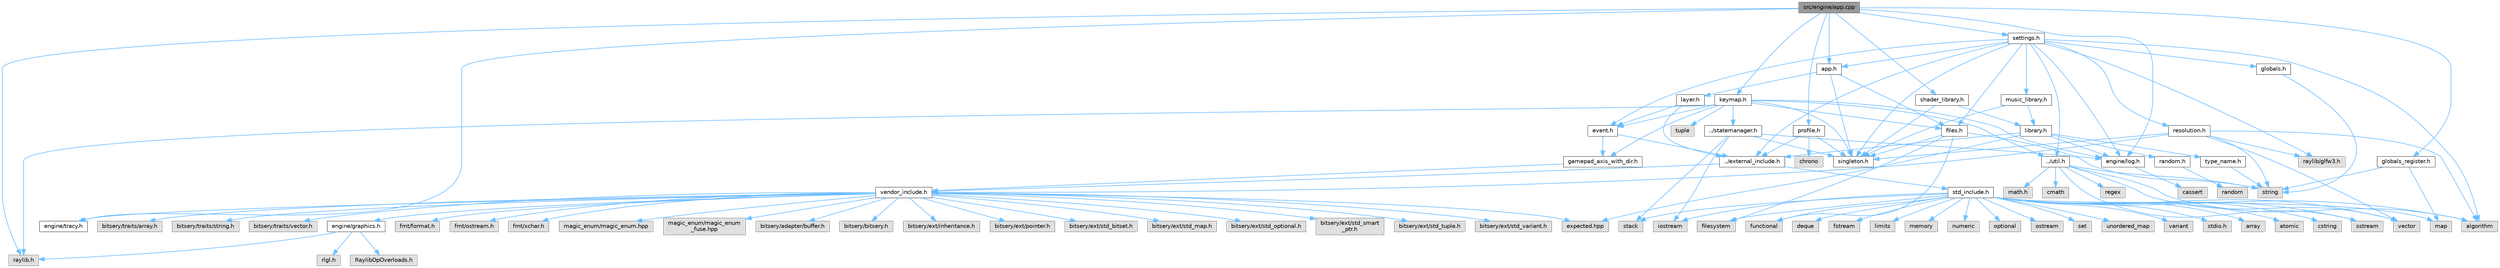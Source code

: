 digraph "src/engine/app.cpp"
{
 // LATEX_PDF_SIZE
  bgcolor="transparent";
  edge [fontname=Helvetica,fontsize=10,labelfontname=Helvetica,labelfontsize=10];
  node [fontname=Helvetica,fontsize=10,shape=box,height=0.2,width=0.4];
  Node1 [label="src/engine/app.cpp",height=0.2,width=0.4,color="gray40", fillcolor="grey60", style="filled", fontcolor="black",tooltip=" "];
  Node1 -> Node2 [color="steelblue1",style="solid"];
  Node2 [label="app.h",height=0.2,width=0.4,color="grey40", fillcolor="white", style="filled",URL="$d2/d39/app_8h.html",tooltip=" "];
  Node2 -> Node3 [color="steelblue1",style="solid"];
  Node3 [label="files.h",height=0.2,width=0.4,color="grey40", fillcolor="white", style="filled",URL="$dd/d20/files_8h.html",tooltip=" "];
  Node3 -> Node4 [color="steelblue1",style="solid"];
  Node4 [label="filesystem",height=0.2,width=0.4,color="grey60", fillcolor="#E0E0E0", style="filled",tooltip=" "];
  Node3 -> Node5 [color="steelblue1",style="solid"];
  Node5 [label="functional",height=0.2,width=0.4,color="grey60", fillcolor="#E0E0E0", style="filled",tooltip=" "];
  Node3 -> Node6 [color="steelblue1",style="solid"];
  Node6 [label="string",height=0.2,width=0.4,color="grey60", fillcolor="#E0E0E0", style="filled",tooltip=" "];
  Node3 -> Node7 [color="steelblue1",style="solid"];
  Node7 [label="singleton.h",height=0.2,width=0.4,color="grey40", fillcolor="white", style="filled",URL="$d4/d0b/singleton_8h.html",tooltip=" "];
  Node2 -> Node8 [color="steelblue1",style="solid"];
  Node8 [label="layer.h",height=0.2,width=0.4,color="grey40", fillcolor="white", style="filled",URL="$d3/d3b/layer_8h.html",tooltip=" "];
  Node8 -> Node9 [color="steelblue1",style="solid"];
  Node9 [label="../external_include.h",height=0.2,width=0.4,color="grey40", fillcolor="white", style="filled",URL="$d7/daf/external__include_8h.html",tooltip=" "];
  Node9 -> Node10 [color="steelblue1",style="solid"];
  Node10 [label="std_include.h",height=0.2,width=0.4,color="grey40", fillcolor="white", style="filled",URL="$d4/dae/std__include_8h.html",tooltip=" "];
  Node10 -> Node11 [color="steelblue1",style="solid"];
  Node11 [label="stdio.h",height=0.2,width=0.4,color="grey60", fillcolor="#E0E0E0", style="filled",tooltip=" "];
  Node10 -> Node12 [color="steelblue1",style="solid"];
  Node12 [label="algorithm",height=0.2,width=0.4,color="grey60", fillcolor="#E0E0E0", style="filled",tooltip=" "];
  Node10 -> Node13 [color="steelblue1",style="solid"];
  Node13 [label="array",height=0.2,width=0.4,color="grey60", fillcolor="#E0E0E0", style="filled",tooltip=" "];
  Node10 -> Node14 [color="steelblue1",style="solid"];
  Node14 [label="atomic",height=0.2,width=0.4,color="grey60", fillcolor="#E0E0E0", style="filled",tooltip=" "];
  Node10 -> Node15 [color="steelblue1",style="solid"];
  Node15 [label="cstring",height=0.2,width=0.4,color="grey60", fillcolor="#E0E0E0", style="filled",tooltip=" "];
  Node10 -> Node16 [color="steelblue1",style="solid"];
  Node16 [label="deque",height=0.2,width=0.4,color="grey60", fillcolor="#E0E0E0", style="filled",tooltip=" "];
  Node10 -> Node4 [color="steelblue1",style="solid"];
  Node10 -> Node17 [color="steelblue1",style="solid"];
  Node17 [label="fstream",height=0.2,width=0.4,color="grey60", fillcolor="#E0E0E0", style="filled",tooltip=" "];
  Node10 -> Node5 [color="steelblue1",style="solid"];
  Node10 -> Node18 [color="steelblue1",style="solid"];
  Node18 [label="iostream",height=0.2,width=0.4,color="grey60", fillcolor="#E0E0E0", style="filled",tooltip=" "];
  Node10 -> Node19 [color="steelblue1",style="solid"];
  Node19 [label="limits",height=0.2,width=0.4,color="grey60", fillcolor="#E0E0E0", style="filled",tooltip=" "];
  Node10 -> Node20 [color="steelblue1",style="solid"];
  Node20 [label="map",height=0.2,width=0.4,color="grey60", fillcolor="#E0E0E0", style="filled",tooltip=" "];
  Node10 -> Node21 [color="steelblue1",style="solid"];
  Node21 [label="memory",height=0.2,width=0.4,color="grey60", fillcolor="#E0E0E0", style="filled",tooltip=" "];
  Node10 -> Node22 [color="steelblue1",style="solid"];
  Node22 [label="numeric",height=0.2,width=0.4,color="grey60", fillcolor="#E0E0E0", style="filled",tooltip=" "];
  Node10 -> Node23 [color="steelblue1",style="solid"];
  Node23 [label="optional",height=0.2,width=0.4,color="grey60", fillcolor="#E0E0E0", style="filled",tooltip=" "];
  Node10 -> Node24 [color="steelblue1",style="solid"];
  Node24 [label="ostream",height=0.2,width=0.4,color="grey60", fillcolor="#E0E0E0", style="filled",tooltip=" "];
  Node10 -> Node25 [color="steelblue1",style="solid"];
  Node25 [label="set",height=0.2,width=0.4,color="grey60", fillcolor="#E0E0E0", style="filled",tooltip=" "];
  Node10 -> Node26 [color="steelblue1",style="solid"];
  Node26 [label="sstream",height=0.2,width=0.4,color="grey60", fillcolor="#E0E0E0", style="filled",tooltip=" "];
  Node10 -> Node27 [color="steelblue1",style="solid"];
  Node27 [label="stack",height=0.2,width=0.4,color="grey60", fillcolor="#E0E0E0", style="filled",tooltip=" "];
  Node10 -> Node28 [color="steelblue1",style="solid"];
  Node28 [label="unordered_map",height=0.2,width=0.4,color="grey60", fillcolor="#E0E0E0", style="filled",tooltip=" "];
  Node10 -> Node29 [color="steelblue1",style="solid"];
  Node29 [label="variant",height=0.2,width=0.4,color="grey60", fillcolor="#E0E0E0", style="filled",tooltip=" "];
  Node10 -> Node30 [color="steelblue1",style="solid"];
  Node30 [label="vector",height=0.2,width=0.4,color="grey60", fillcolor="#E0E0E0", style="filled",tooltip=" "];
  Node9 -> Node31 [color="steelblue1",style="solid"];
  Node31 [label="vendor_include.h",height=0.2,width=0.4,color="grey40", fillcolor="white", style="filled",URL="$d6/dba/vendor__include_8h.html",tooltip=" "];
  Node31 -> Node32 [color="steelblue1",style="solid"];
  Node32 [label="engine/graphics.h",height=0.2,width=0.4,color="grey40", fillcolor="white", style="filled",URL="$d7/d04/graphics_8h.html",tooltip=" "];
  Node32 -> Node33 [color="steelblue1",style="solid"];
  Node33 [label="raylib.h",height=0.2,width=0.4,color="grey60", fillcolor="#E0E0E0", style="filled",tooltip=" "];
  Node32 -> Node34 [color="steelblue1",style="solid"];
  Node34 [label="rlgl.h",height=0.2,width=0.4,color="grey60", fillcolor="#E0E0E0", style="filled",tooltip=" "];
  Node32 -> Node35 [color="steelblue1",style="solid"];
  Node35 [label="RaylibOpOverloads.h",height=0.2,width=0.4,color="grey60", fillcolor="#E0E0E0", style="filled",tooltip=" "];
  Node31 -> Node36 [color="steelblue1",style="solid"];
  Node36 [label="fmt/format.h",height=0.2,width=0.4,color="grey60", fillcolor="#E0E0E0", style="filled",tooltip=" "];
  Node31 -> Node37 [color="steelblue1",style="solid"];
  Node37 [label="fmt/ostream.h",height=0.2,width=0.4,color="grey60", fillcolor="#E0E0E0", style="filled",tooltip=" "];
  Node31 -> Node38 [color="steelblue1",style="solid"];
  Node38 [label="fmt/xchar.h",height=0.2,width=0.4,color="grey60", fillcolor="#E0E0E0", style="filled",tooltip=" "];
  Node31 -> Node39 [color="steelblue1",style="solid"];
  Node39 [label="expected.hpp",height=0.2,width=0.4,color="grey60", fillcolor="#E0E0E0", style="filled",tooltip=" "];
  Node31 -> Node40 [color="steelblue1",style="solid"];
  Node40 [label="magic_enum/magic_enum.hpp",height=0.2,width=0.4,color="grey60", fillcolor="#E0E0E0", style="filled",tooltip=" "];
  Node31 -> Node41 [color="steelblue1",style="solid"];
  Node41 [label="magic_enum/magic_enum\l_fuse.hpp",height=0.2,width=0.4,color="grey60", fillcolor="#E0E0E0", style="filled",tooltip=" "];
  Node31 -> Node42 [color="steelblue1",style="solid"];
  Node42 [label="bitsery/adapter/buffer.h",height=0.2,width=0.4,color="grey60", fillcolor="#E0E0E0", style="filled",tooltip=" "];
  Node31 -> Node43 [color="steelblue1",style="solid"];
  Node43 [label="bitsery/bitsery.h",height=0.2,width=0.4,color="grey60", fillcolor="#E0E0E0", style="filled",tooltip=" "];
  Node31 -> Node44 [color="steelblue1",style="solid"];
  Node44 [label="bitsery/ext/inheritance.h",height=0.2,width=0.4,color="grey60", fillcolor="#E0E0E0", style="filled",tooltip=" "];
  Node31 -> Node45 [color="steelblue1",style="solid"];
  Node45 [label="bitsery/ext/pointer.h",height=0.2,width=0.4,color="grey60", fillcolor="#E0E0E0", style="filled",tooltip=" "];
  Node31 -> Node46 [color="steelblue1",style="solid"];
  Node46 [label="bitsery/ext/std_bitset.h",height=0.2,width=0.4,color="grey60", fillcolor="#E0E0E0", style="filled",tooltip=" "];
  Node31 -> Node47 [color="steelblue1",style="solid"];
  Node47 [label="bitsery/ext/std_map.h",height=0.2,width=0.4,color="grey60", fillcolor="#E0E0E0", style="filled",tooltip=" "];
  Node31 -> Node48 [color="steelblue1",style="solid"];
  Node48 [label="bitsery/ext/std_optional.h",height=0.2,width=0.4,color="grey60", fillcolor="#E0E0E0", style="filled",tooltip=" "];
  Node31 -> Node49 [color="steelblue1",style="solid"];
  Node49 [label="bitsery/ext/std_smart\l_ptr.h",height=0.2,width=0.4,color="grey60", fillcolor="#E0E0E0", style="filled",tooltip=" "];
  Node31 -> Node50 [color="steelblue1",style="solid"];
  Node50 [label="bitsery/ext/std_tuple.h",height=0.2,width=0.4,color="grey60", fillcolor="#E0E0E0", style="filled",tooltip=" "];
  Node31 -> Node51 [color="steelblue1",style="solid"];
  Node51 [label="bitsery/ext/std_variant.h",height=0.2,width=0.4,color="grey60", fillcolor="#E0E0E0", style="filled",tooltip=" "];
  Node31 -> Node52 [color="steelblue1",style="solid"];
  Node52 [label="bitsery/traits/array.h",height=0.2,width=0.4,color="grey60", fillcolor="#E0E0E0", style="filled",tooltip=" "];
  Node31 -> Node53 [color="steelblue1",style="solid"];
  Node53 [label="bitsery/traits/string.h",height=0.2,width=0.4,color="grey60", fillcolor="#E0E0E0", style="filled",tooltip=" "];
  Node31 -> Node54 [color="steelblue1",style="solid"];
  Node54 [label="bitsery/traits/vector.h",height=0.2,width=0.4,color="grey60", fillcolor="#E0E0E0", style="filled",tooltip=" "];
  Node31 -> Node55 [color="steelblue1",style="solid"];
  Node55 [label="engine/tracy.h",height=0.2,width=0.4,color="grey40", fillcolor="white", style="filled",URL="$d6/d15/tracy_8h.html",tooltip=" "];
  Node8 -> Node56 [color="steelblue1",style="solid"];
  Node56 [label="event.h",height=0.2,width=0.4,color="grey40", fillcolor="white", style="filled",URL="$dd/d20/event_8h.html",tooltip=" "];
  Node56 -> Node9 [color="steelblue1",style="solid"];
  Node56 -> Node57 [color="steelblue1",style="solid"];
  Node57 [label="gamepad_axis_with_dir.h",height=0.2,width=0.4,color="grey40", fillcolor="white", style="filled",URL="$db/d29/gamepad__axis__with__dir_8h.html",tooltip=" "];
  Node57 -> Node31 [color="steelblue1",style="solid"];
  Node2 -> Node7 [color="steelblue1",style="solid"];
  Node1 -> Node55 [color="steelblue1",style="solid"];
  Node1 -> Node58 [color="steelblue1",style="solid"];
  Node58 [label="globals_register.h",height=0.2,width=0.4,color="grey40", fillcolor="white", style="filled",URL="$db/da1/globals__register_8h.html",tooltip=" "];
  Node58 -> Node20 [color="steelblue1",style="solid"];
  Node58 -> Node6 [color="steelblue1",style="solid"];
  Node1 -> Node59 [color="steelblue1",style="solid"];
  Node59 [label="keymap.h",height=0.2,width=0.4,color="grey40", fillcolor="white", style="filled",URL="$da/d9a/keymap_8h.html",tooltip=" "];
  Node59 -> Node60 [color="steelblue1",style="solid"];
  Node60 [label="tuple",height=0.2,width=0.4,color="grey60", fillcolor="#E0E0E0", style="filled",tooltip=" "];
  Node59 -> Node33 [color="steelblue1",style="solid"];
  Node59 -> Node61 [color="steelblue1",style="solid"];
  Node61 [label="../statemanager.h",height=0.2,width=0.4,color="grey40", fillcolor="white", style="filled",URL="$d2/d5f/statemanager_8h.html",tooltip=" "];
  Node61 -> Node18 [color="steelblue1",style="solid"];
  Node61 -> Node27 [color="steelblue1",style="solid"];
  Node61 -> Node62 [color="steelblue1",style="solid"];
  Node62 [label="engine/log.h",height=0.2,width=0.4,color="grey40", fillcolor="white", style="filled",URL="$d7/d7f/log_8h.html",tooltip=" "];
  Node62 -> Node63 [color="steelblue1",style="solid"];
  Node63 [label="cassert",height=0.2,width=0.4,color="grey60", fillcolor="#E0E0E0", style="filled",tooltip=" "];
  Node61 -> Node7 [color="steelblue1",style="solid"];
  Node59 -> Node64 [color="steelblue1",style="solid"];
  Node64 [label="../util.h",height=0.2,width=0.4,color="grey40", fillcolor="white", style="filled",URL="$d8/d3c/util_8h.html",tooltip=" "];
  Node64 -> Node65 [color="steelblue1",style="solid"];
  Node65 [label="math.h",height=0.2,width=0.4,color="grey60", fillcolor="#E0E0E0", style="filled",tooltip=" "];
  Node64 -> Node12 [color="steelblue1",style="solid"];
  Node64 -> Node66 [color="steelblue1",style="solid"];
  Node66 [label="cmath",height=0.2,width=0.4,color="grey60", fillcolor="#E0E0E0", style="filled",tooltip=" "];
  Node64 -> Node67 [color="steelblue1",style="solid"];
  Node67 [label="regex",height=0.2,width=0.4,color="grey60", fillcolor="#E0E0E0", style="filled",tooltip=" "];
  Node64 -> Node26 [color="steelblue1",style="solid"];
  Node64 -> Node6 [color="steelblue1",style="solid"];
  Node64 -> Node30 [color="steelblue1",style="solid"];
  Node59 -> Node3 [color="steelblue1",style="solid"];
  Node59 -> Node56 [color="steelblue1",style="solid"];
  Node59 -> Node57 [color="steelblue1",style="solid"];
  Node59 -> Node62 [color="steelblue1",style="solid"];
  Node59 -> Node7 [color="steelblue1",style="solid"];
  Node1 -> Node33 [color="steelblue1",style="solid"];
  Node1 -> Node62 [color="steelblue1",style="solid"];
  Node1 -> Node68 [color="steelblue1",style="solid"];
  Node68 [label="profile.h",height=0.2,width=0.4,color="grey40", fillcolor="white", style="filled",URL="$de/d45/profile_8h.html",tooltip=" "];
  Node68 -> Node9 [color="steelblue1",style="solid"];
  Node68 -> Node69 [color="steelblue1",style="solid"];
  Node69 [label="chrono",height=0.2,width=0.4,color="grey60", fillcolor="#E0E0E0", style="filled",tooltip=" "];
  Node68 -> Node7 [color="steelblue1",style="solid"];
  Node1 -> Node70 [color="steelblue1",style="solid"];
  Node70 [label="settings.h",height=0.2,width=0.4,color="grey40", fillcolor="white", style="filled",URL="$de/d60/settings_8h.html",tooltip=" "];
  Node70 -> Node71 [color="steelblue1",style="solid"];
  Node71 [label="raylib/glfw3.h",height=0.2,width=0.4,color="grey60", fillcolor="#E0E0E0", style="filled",tooltip=" "];
  Node70 -> Node12 [color="steelblue1",style="solid"];
  Node70 -> Node9 [color="steelblue1",style="solid"];
  Node70 -> Node64 [color="steelblue1",style="solid"];
  Node70 -> Node2 [color="steelblue1",style="solid"];
  Node70 -> Node56 [color="steelblue1",style="solid"];
  Node70 -> Node3 [color="steelblue1",style="solid"];
  Node70 -> Node72 [color="steelblue1",style="solid"];
  Node72 [label="globals.h",height=0.2,width=0.4,color="grey40", fillcolor="white", style="filled",URL="$d4/df4/engine_2globals_8h.html",tooltip=" "];
  Node72 -> Node6 [color="steelblue1",style="solid"];
  Node70 -> Node62 [color="steelblue1",style="solid"];
  Node70 -> Node73 [color="steelblue1",style="solid"];
  Node73 [label="music_library.h",height=0.2,width=0.4,color="grey40", fillcolor="white", style="filled",URL="$dc/d33/music__library_8h.html",tooltip=" "];
  Node73 -> Node74 [color="steelblue1",style="solid"];
  Node74 [label="library.h",height=0.2,width=0.4,color="grey40", fillcolor="white", style="filled",URL="$dd/d08/library_8h.html",tooltip=" "];
  Node74 -> Node9 [color="steelblue1",style="solid"];
  Node74 -> Node39 [color="steelblue1",style="solid"];
  Node74 -> Node62 [color="steelblue1",style="solid"];
  Node74 -> Node75 [color="steelblue1",style="solid"];
  Node75 [label="random.h",height=0.2,width=0.4,color="grey40", fillcolor="white", style="filled",URL="$d1/d79/random_8h.html",tooltip=" "];
  Node75 -> Node76 [color="steelblue1",style="solid"];
  Node76 [label="random",height=0.2,width=0.4,color="grey60", fillcolor="#E0E0E0", style="filled",tooltip=" "];
  Node74 -> Node77 [color="steelblue1",style="solid"];
  Node77 [label="type_name.h",height=0.2,width=0.4,color="grey40", fillcolor="white", style="filled",URL="$d3/d31/type__name_8h.html",tooltip=" "];
  Node77 -> Node6 [color="steelblue1",style="solid"];
  Node73 -> Node7 [color="steelblue1",style="solid"];
  Node70 -> Node78 [color="steelblue1",style="solid"];
  Node78 [label="resolution.h",height=0.2,width=0.4,color="grey40", fillcolor="white", style="filled",URL="$d7/d78/resolution_8h.html",tooltip=" "];
  Node78 -> Node71 [color="steelblue1",style="solid"];
  Node78 -> Node12 [color="steelblue1",style="solid"];
  Node78 -> Node6 [color="steelblue1",style="solid"];
  Node78 -> Node30 [color="steelblue1",style="solid"];
  Node78 -> Node31 [color="steelblue1",style="solid"];
  Node78 -> Node7 [color="steelblue1",style="solid"];
  Node70 -> Node7 [color="steelblue1",style="solid"];
  Node1 -> Node79 [color="steelblue1",style="solid"];
  Node79 [label="shader_library.h",height=0.2,width=0.4,color="grey40", fillcolor="white", style="filled",URL="$d1/d27/shader__library_8h.html",tooltip=" "];
  Node79 -> Node74 [color="steelblue1",style="solid"];
  Node79 -> Node7 [color="steelblue1",style="solid"];
}
